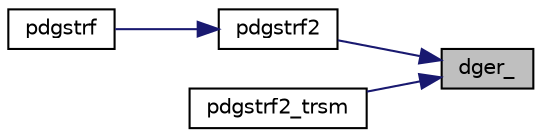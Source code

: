 digraph "dger_"
{
 // LATEX_PDF_SIZE
  edge [fontname="Helvetica",fontsize="10",labelfontname="Helvetica",labelfontsize="10"];
  node [fontname="Helvetica",fontsize="10",shape=record];
  rankdir="RL";
  Node1 [label="dger_",height=0.2,width=0.4,color="black", fillcolor="grey75", style="filled", fontcolor="black",tooltip=" "];
  Node1 -> Node2 [dir="back",color="midnightblue",fontsize="10",style="solid",fontname="Helvetica"];
  Node2 [label="pdgstrf2",height=0.2,width=0.4,color="black", fillcolor="white", style="filled",URL="$pdgstrf__irecv_8c.html#a742ebdb6bdcd30adede7cd246d6546d3",tooltip=" "];
  Node2 -> Node3 [dir="back",color="midnightblue",fontsize="10",style="solid",fontname="Helvetica"];
  Node3 [label="pdgstrf",height=0.2,width=0.4,color="black", fillcolor="white", style="filled",URL="$pdgstrf__irecv_8c.html#a12ba7f3fe28fe094c461e0e61a9d8d4c",tooltip=" "];
  Node1 -> Node4 [dir="back",color="midnightblue",fontsize="10",style="solid",fontname="Helvetica"];
  Node4 [label="pdgstrf2_trsm",height=0.2,width=0.4,color="black", fillcolor="white", style="filled",URL="$pdgstrf2_8c.html#a5e9e724993082c6a09b48d64019aadd5",tooltip=" "];
}
